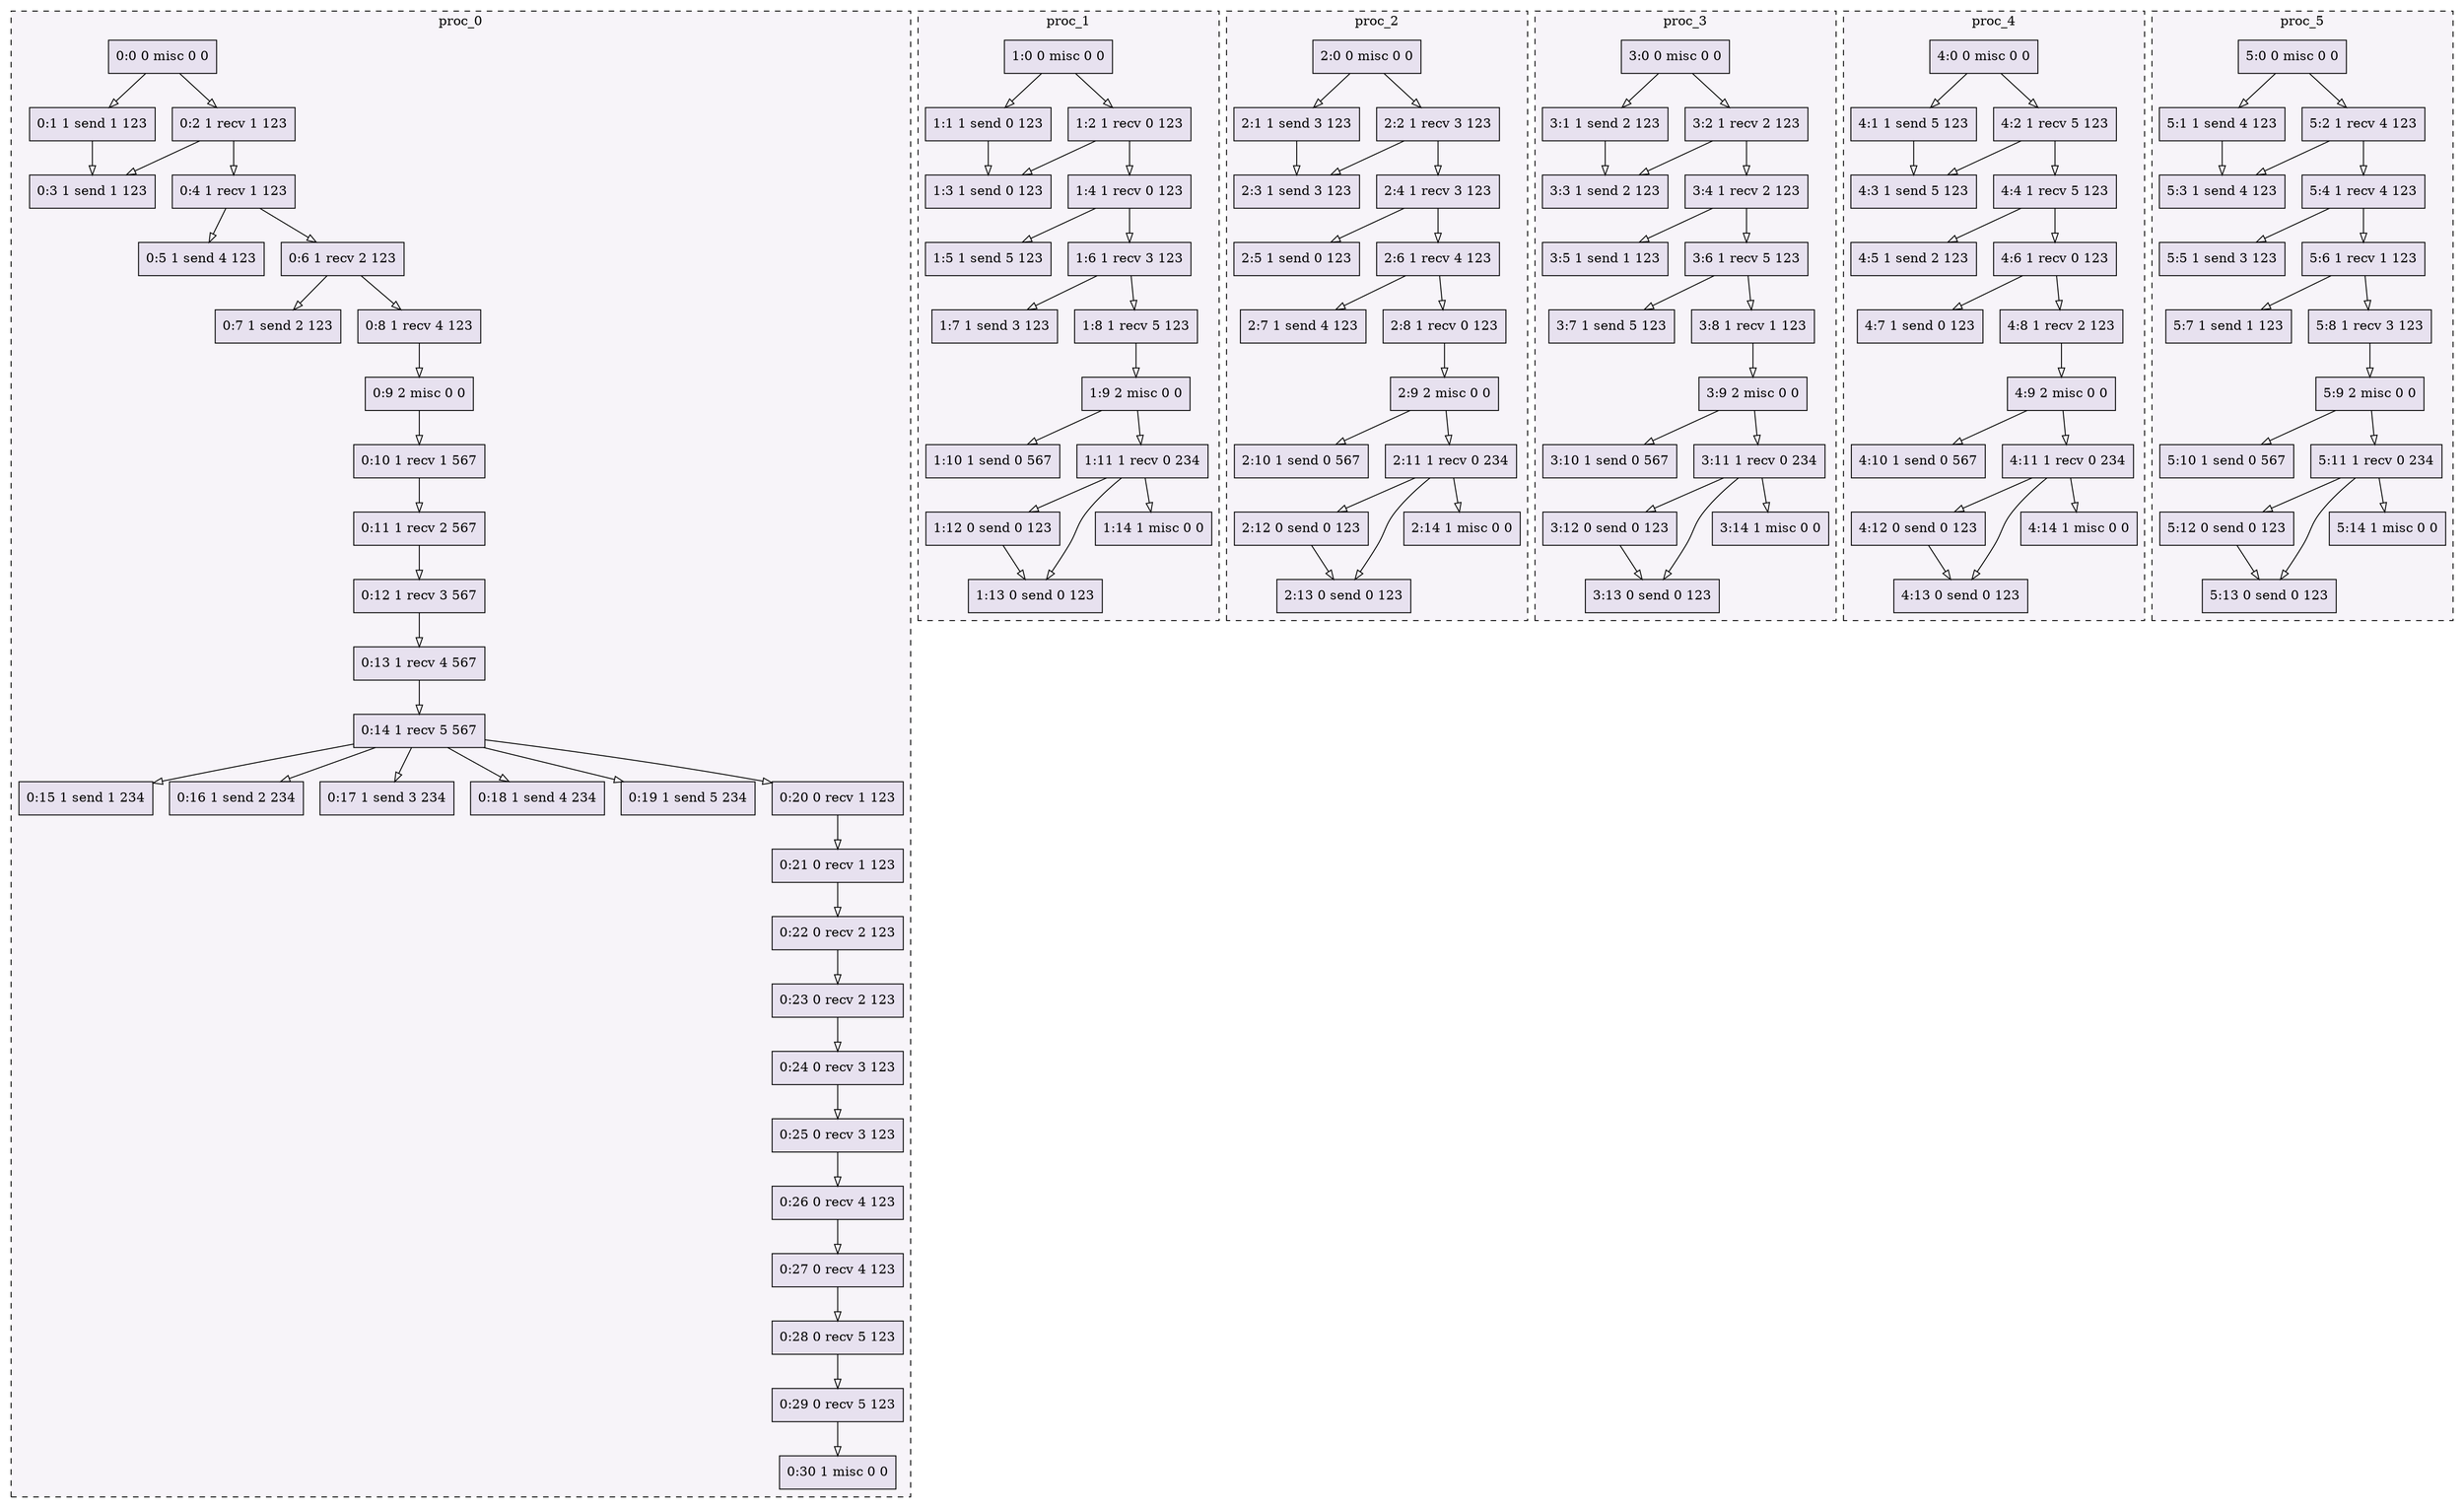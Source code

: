 digraph{node[shape=record style=filled colorscheme=purd9 fillcolor=2];subgraph cluster0{style=dashed;colorscheme=purd9;bgcolor=1;edge[arrowhead=empty];label=proc_0;0[label="0:0 0 misc 0 0"];1[label="0:1 1 send 1 123"];2[label="0:2 1 recv 1 123"];3[label="0:3 1 send 1 123"];4[label="0:4 1 recv 1 123"];5[label="0:5 1 send 4 123"];6[label="0:6 1 recv 2 123"];7[label="0:7 1 send 2 123"];8[label="0:8 1 recv 4 123"];9[label="0:9 2 misc 0 0"];10[label="0:10 1 recv 1 567"];11[label="0:11 1 recv 2 567"];12[label="0:12 1 recv 3 567"];13[label="0:13 1 recv 4 567"];14[label="0:14 1 recv 5 567"];15[label="0:15 1 send 1 234"];16[label="0:16 1 send 2 234"];17[label="0:17 1 send 3 234"];18[label="0:18 1 send 4 234"];19[label="0:19 1 send 5 234"];20[label="0:20 0 recv 1 123"];21[label="0:21 0 recv 1 123"];22[label="0:22 0 recv 2 123"];23[label="0:23 0 recv 2 123"];24[label="0:24 0 recv 3 123"];25[label="0:25 0 recv 3 123"];26[label="0:26 0 recv 4 123"];27[label="0:27 0 recv 4 123"];28[label="0:28 0 recv 5 123"];29[label="0:29 0 recv 5 123"];30[label="0:30 1 misc 0 0"];0->1;0->2;2->3;1->3;2->4;4->5;4->6;6->7;6->8;8->9;9->10;10->11;11->12;12->13;13->14;14->15;14->16;14->17;14->18;14->19;14->20;20->21;21->22;22->23;23->24;24->25;25->26;26->27;27->28;28->29;29->30;}subgraph cluster1{style=dashed;colorscheme=purd9;bgcolor=1;edge[arrowhead=empty];label=proc_1;31[label="1:0 0 misc 0 0"];32[label="1:1 1 send 0 123"];33[label="1:2 1 recv 0 123"];34[label="1:3 1 send 0 123"];35[label="1:4 1 recv 0 123"];36[label="1:5 1 send 5 123"];37[label="1:6 1 recv 3 123"];38[label="1:7 1 send 3 123"];39[label="1:8 1 recv 5 123"];40[label="1:9 2 misc 0 0"];41[label="1:10 1 send 0 567"];42[label="1:11 1 recv 0 234"];43[label="1:12 0 send 0 123"];44[label="1:13 0 send 0 123"];45[label="1:14 1 misc 0 0"];31->32;31->33;33->34;32->34;33->35;35->36;35->37;37->38;37->39;39->40;40->41;40->42;42->43;43->44;42->44;42->45;}subgraph cluster2{style=dashed;colorscheme=purd9;bgcolor=1;edge[arrowhead=empty];label=proc_2;46[label="2:0 0 misc 0 0"];47[label="2:1 1 send 3 123"];48[label="2:2 1 recv 3 123"];49[label="2:3 1 send 3 123"];50[label="2:4 1 recv 3 123"];51[label="2:5 1 send 0 123"];52[label="2:6 1 recv 4 123"];53[label="2:7 1 send 4 123"];54[label="2:8 1 recv 0 123"];55[label="2:9 2 misc 0 0"];56[label="2:10 1 send 0 567"];57[label="2:11 1 recv 0 234"];58[label="2:12 0 send 0 123"];59[label="2:13 0 send 0 123"];60[label="2:14 1 misc 0 0"];46->47;46->48;48->49;47->49;48->50;50->51;50->52;52->53;52->54;54->55;55->56;55->57;57->58;58->59;57->59;57->60;}subgraph cluster3{style=dashed;colorscheme=purd9;bgcolor=1;edge[arrowhead=empty];label=proc_3;61[label="3:0 0 misc 0 0"];62[label="3:1 1 send 2 123"];63[label="3:2 1 recv 2 123"];64[label="3:3 1 send 2 123"];65[label="3:4 1 recv 2 123"];66[label="3:5 1 send 1 123"];67[label="3:6 1 recv 5 123"];68[label="3:7 1 send 5 123"];69[label="3:8 1 recv 1 123"];70[label="3:9 2 misc 0 0"];71[label="3:10 1 send 0 567"];72[label="3:11 1 recv 0 234"];73[label="3:12 0 send 0 123"];74[label="3:13 0 send 0 123"];75[label="3:14 1 misc 0 0"];61->62;61->63;63->64;62->64;63->65;65->66;65->67;67->68;67->69;69->70;70->71;70->72;72->73;73->74;72->74;72->75;}subgraph cluster4{style=dashed;colorscheme=purd9;bgcolor=1;edge[arrowhead=empty];label=proc_4;76[label="4:0 0 misc 0 0"];77[label="4:1 1 send 5 123"];78[label="4:2 1 recv 5 123"];79[label="4:3 1 send 5 123"];80[label="4:4 1 recv 5 123"];81[label="4:5 1 send 2 123"];82[label="4:6 1 recv 0 123"];83[label="4:7 1 send 0 123"];84[label="4:8 1 recv 2 123"];85[label="4:9 2 misc 0 0"];86[label="4:10 1 send 0 567"];87[label="4:11 1 recv 0 234"];88[label="4:12 0 send 0 123"];89[label="4:13 0 send 0 123"];90[label="4:14 1 misc 0 0"];76->77;76->78;78->79;77->79;78->80;80->81;80->82;82->83;82->84;84->85;85->86;85->87;87->88;88->89;87->89;87->90;}subgraph cluster5{style=dashed;colorscheme=purd9;bgcolor=1;edge[arrowhead=empty];label=proc_5;91[label="5:0 0 misc 0 0"];92[label="5:1 1 send 4 123"];93[label="5:2 1 recv 4 123"];94[label="5:3 1 send 4 123"];95[label="5:4 1 recv 4 123"];96[label="5:5 1 send 3 123"];97[label="5:6 1 recv 1 123"];98[label="5:7 1 send 1 123"];99[label="5:8 1 recv 3 123"];100[label="5:9 2 misc 0 0"];101[label="5:10 1 send 0 567"];102[label="5:11 1 recv 0 234"];103[label="5:12 0 send 0 123"];104[label="5:13 0 send 0 123"];105[label="5:14 1 misc 0 0"];91->92;91->93;93->94;92->94;93->95;95->96;95->97;97->98;97->99;99->100;100->101;100->102;102->103;103->104;102->104;102->105;}}